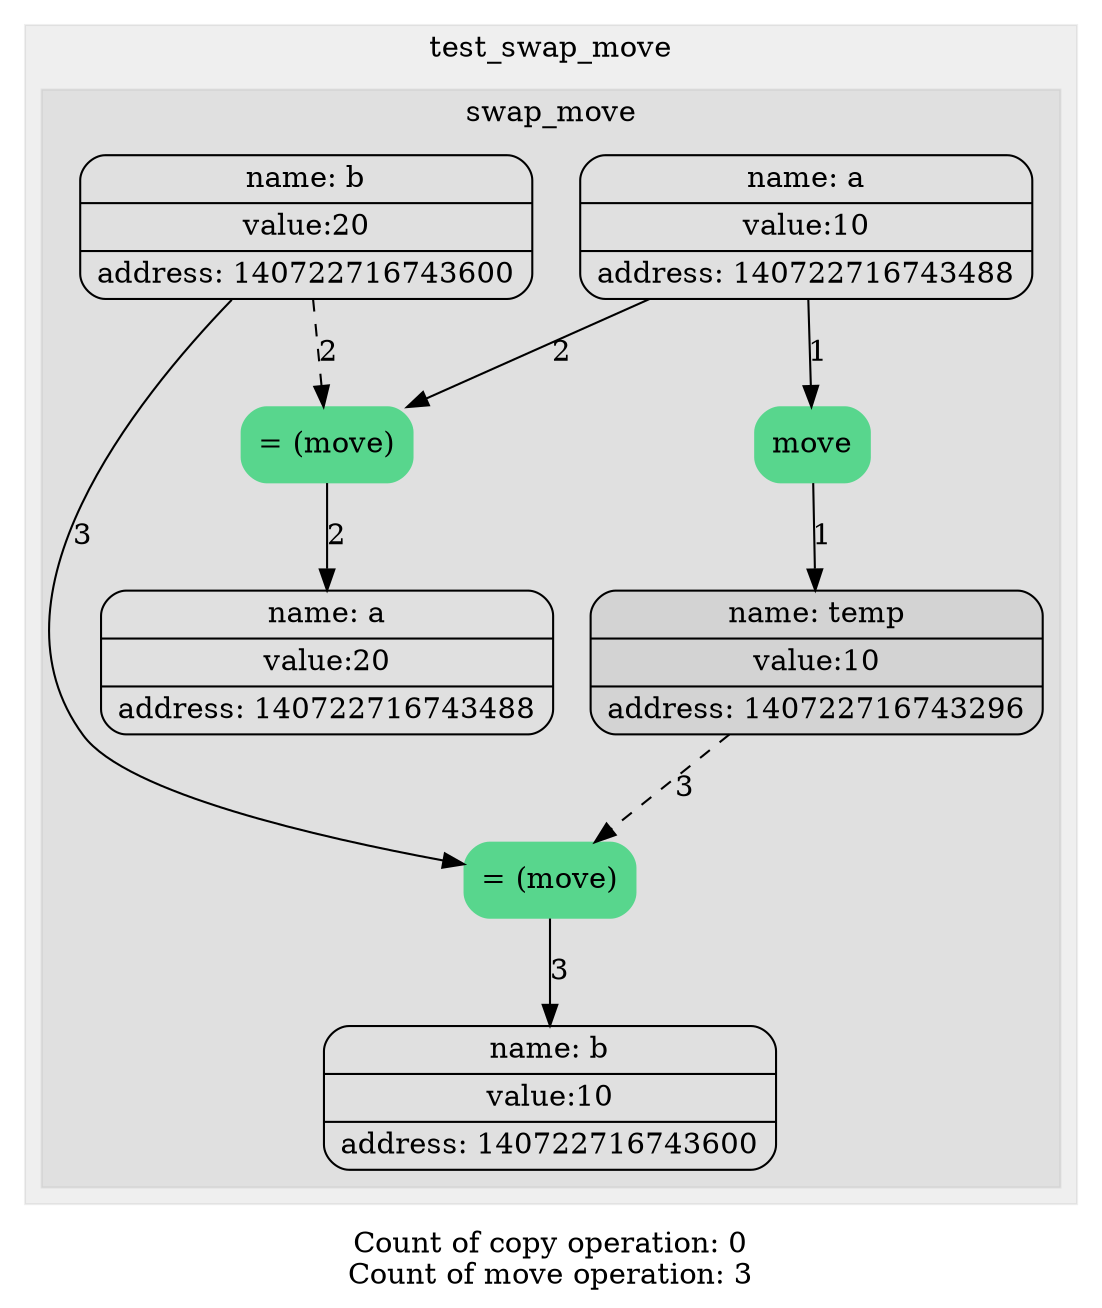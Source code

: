 digraph G{
trankdir=HR;
node[shape=Mrecord];

subgraph "cluster_0" {
label = test_swap_move;
style= filled
color = "#00000010";
1[label="{ {name: tmp0} | {value:10} | {address: 140722716743488}} " color=""style=""];
1[label="{ {name: a} | {value:10} | {address: 140722716743488}} " color=""style=""];
2[label="{ {name: tmp1} | {value:20} | {address: 140722716743600}} " color=""style=""];
2[label="{ {name: b} | {value:20} | {address: 140722716743600}} " color=""style=""];
subgraph "cluster_1" {
label = swap_move;
style= filled
color = "#00000010";
3[label="move" color = "#58D68D" style = "filled"];
edge[style = "" color = ""label = "1"]1->3;
4[label="{ {name: tmp2} | {value:10} | {address: 140722716743296}} " color=""style="filled"];
edge[style = "" color = ""label = "1"]3->4;
4[label="{ {name: temp} | {value:10} | {address: 140722716743296}} " color=""style="filled"];
5[label="= (move)" color = "#58D68D" style = "filled"];
edge[style = "" color = ""label = "2"]1->5;
edge[style = "dashed" color = ""label = "2"]2->5;
6[label="{ {name: a} | {value:20} | {address: 140722716743488}} " color=""style=""];
edge[style = "" color = ""label = "2"]5->6;
7[label="= (move)" color = "#58D68D" style = "filled"];
edge[style = "" color = ""label = "3"]2->7;
edge[style = "dashed" color = ""label = "3"]4->7;
8[label="{ {name: b} | {value:10} | {address: 140722716743600}} " color=""style=""];
edge[style = "" color = ""label = "3"]7->8;
}
}
label="Count of copy operation: 0
Count of move operation: 3"}